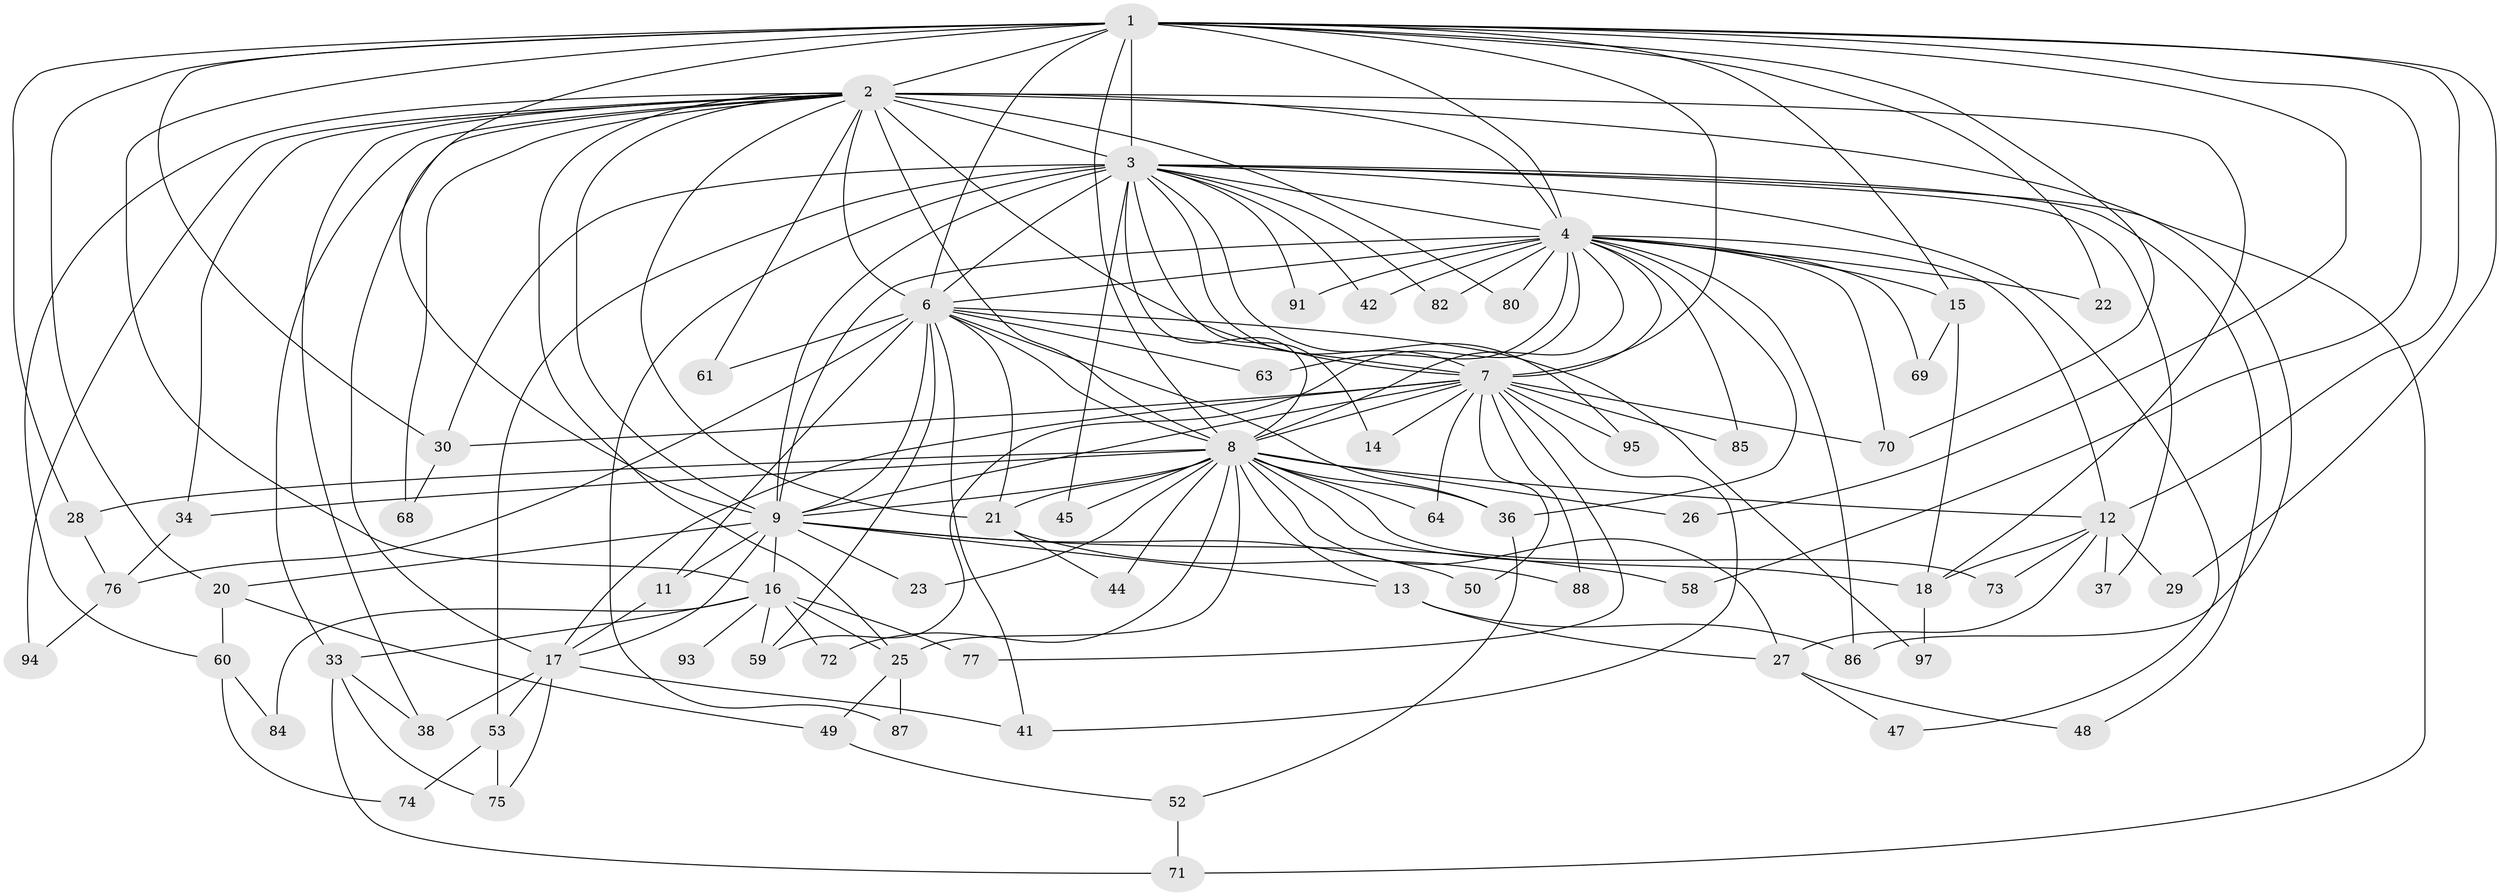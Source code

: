 // original degree distribution, {21: 0.01, 16: 0.02, 15: 0.01, 23: 0.01, 18: 0.03, 19: 0.01, 27: 0.01, 3: 0.22, 8: 0.01, 2: 0.49, 4: 0.11, 10: 0.01, 5: 0.03, 6: 0.03}
// Generated by graph-tools (version 1.1) at 2025/38/02/21/25 10:38:52]
// undirected, 69 vertices, 167 edges
graph export_dot {
graph [start="1"]
  node [color=gray90,style=filled];
  1 [super="+66"];
  2 [super="+10"];
  3 [super="+5"];
  4 [super="+55"];
  6 [super="+56"];
  7 [super="+43"];
  8 [super="+67"];
  9 [super="+35"];
  11 [super="+65"];
  12 [super="+24"];
  13 [super="+39"];
  14;
  15 [super="+100"];
  16 [super="+89"];
  17 [super="+19"];
  18 [super="+40"];
  20;
  21 [super="+32"];
  22;
  23;
  25 [super="+31"];
  26;
  27 [super="+96"];
  28;
  29;
  30 [super="+54"];
  33 [super="+51"];
  34;
  36 [super="+57"];
  37;
  38 [super="+62"];
  41 [super="+83"];
  42;
  44;
  45 [super="+46"];
  47;
  48;
  49;
  50;
  52 [super="+81"];
  53;
  58;
  59 [super="+79"];
  60;
  61;
  63;
  64;
  68;
  69;
  70 [super="+78"];
  71;
  72;
  73;
  74;
  75 [super="+90"];
  76 [super="+92"];
  77;
  80 [super="+98"];
  82;
  84;
  85;
  86 [super="+99"];
  87;
  88;
  91;
  93;
  94;
  95;
  97;
  1 -- 2 [weight=2];
  1 -- 3 [weight=2];
  1 -- 4 [weight=2];
  1 -- 6;
  1 -- 7;
  1 -- 8;
  1 -- 9 [weight=2];
  1 -- 12;
  1 -- 15;
  1 -- 16;
  1 -- 20;
  1 -- 22;
  1 -- 26;
  1 -- 28;
  1 -- 29;
  1 -- 30;
  1 -- 58;
  1 -- 70;
  2 -- 3 [weight=4];
  2 -- 4 [weight=2];
  2 -- 6 [weight=2];
  2 -- 7 [weight=2];
  2 -- 8 [weight=2];
  2 -- 9 [weight=2];
  2 -- 18;
  2 -- 21;
  2 -- 33;
  2 -- 68;
  2 -- 86;
  2 -- 94;
  2 -- 38;
  2 -- 34;
  2 -- 80 [weight=2];
  2 -- 17;
  2 -- 25;
  2 -- 60;
  2 -- 61;
  3 -- 4 [weight=2];
  3 -- 6 [weight=3];
  3 -- 7 [weight=3];
  3 -- 8 [weight=2];
  3 -- 9 [weight=2];
  3 -- 45;
  3 -- 47;
  3 -- 48;
  3 -- 53;
  3 -- 82;
  3 -- 71;
  3 -- 14;
  3 -- 87;
  3 -- 91;
  3 -- 30;
  3 -- 95;
  3 -- 37;
  3 -- 42;
  4 -- 6;
  4 -- 7;
  4 -- 8 [weight=2];
  4 -- 9;
  4 -- 12;
  4 -- 15;
  4 -- 22;
  4 -- 42;
  4 -- 59;
  4 -- 63;
  4 -- 69;
  4 -- 70;
  4 -- 80;
  4 -- 82;
  4 -- 85;
  4 -- 91;
  4 -- 36;
  4 -- 86;
  6 -- 7;
  6 -- 8;
  6 -- 9;
  6 -- 11;
  6 -- 36;
  6 -- 61;
  6 -- 63;
  6 -- 76;
  6 -- 97;
  6 -- 41;
  6 -- 59 [weight=2];
  6 -- 21;
  7 -- 8;
  7 -- 9 [weight=2];
  7 -- 14;
  7 -- 17;
  7 -- 41;
  7 -- 77;
  7 -- 85;
  7 -- 95;
  7 -- 64;
  7 -- 50;
  7 -- 70;
  7 -- 88;
  7 -- 30;
  8 -- 9;
  8 -- 13;
  8 -- 21;
  8 -- 23;
  8 -- 25;
  8 -- 26;
  8 -- 27;
  8 -- 28;
  8 -- 34;
  8 -- 36;
  8 -- 44;
  8 -- 45 [weight=2];
  8 -- 64;
  8 -- 72;
  8 -- 73;
  8 -- 12;
  8 -- 18;
  9 -- 11;
  9 -- 13;
  9 -- 16;
  9 -- 20;
  9 -- 23;
  9 -- 50;
  9 -- 58;
  9 -- 17;
  11 -- 17;
  12 -- 18;
  12 -- 27;
  12 -- 29;
  12 -- 37;
  12 -- 73;
  13 -- 27 [weight=2];
  13 -- 86;
  15 -- 69;
  15 -- 18;
  16 -- 33 [weight=2];
  16 -- 72;
  16 -- 77;
  16 -- 84;
  16 -- 93 [weight=2];
  16 -- 25;
  16 -- 59;
  17 -- 41;
  17 -- 53;
  17 -- 38;
  17 -- 75;
  18 -- 97;
  20 -- 49;
  20 -- 60;
  21 -- 88;
  21 -- 44;
  25 -- 49;
  25 -- 87;
  27 -- 47;
  27 -- 48;
  28 -- 76;
  30 -- 68;
  33 -- 38;
  33 -- 71;
  33 -- 75;
  34 -- 76;
  36 -- 52;
  49 -- 52;
  52 -- 71;
  53 -- 74;
  53 -- 75;
  60 -- 74;
  60 -- 84;
  76 -- 94;
}
